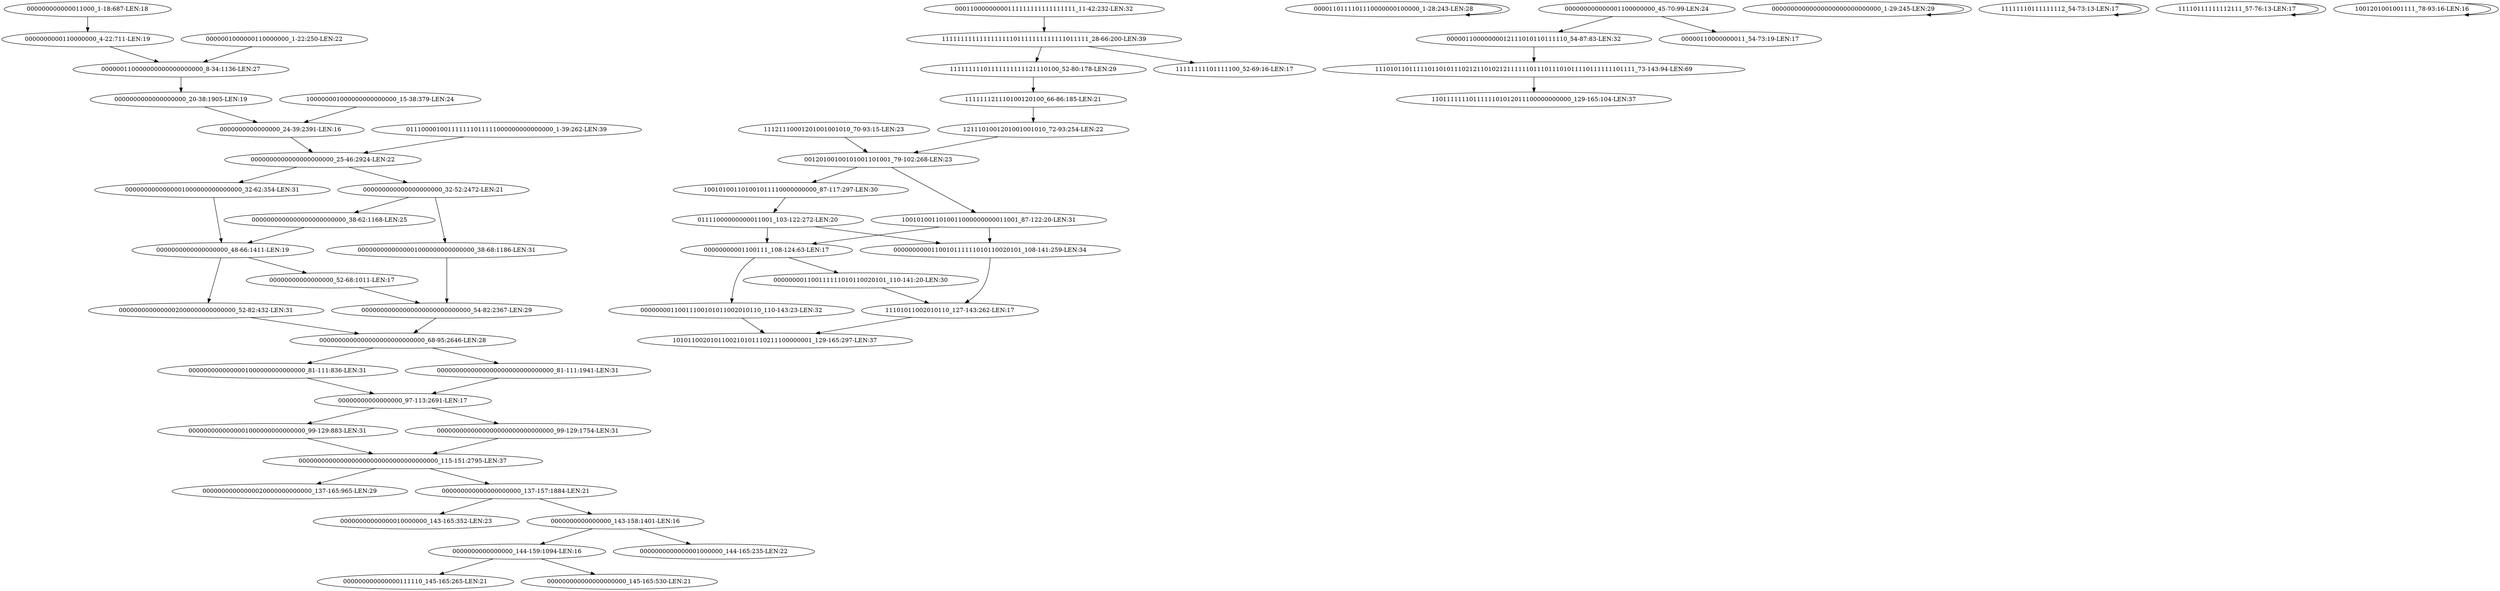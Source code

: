 digraph G {
    "00000000000000000000000000000_54-82:2367-LEN:29" -> "0000000000000000000000000000_68-95:2646-LEN:28";
    "11121110001201001001010_70-93:15-LEN:23" -> "00120100100101001101001_79-102:268-LEN:23";
    "0000000000000001000000000000000_99-129:883-LEN:31" -> "0000000000000000000000000000000000000_115-151:2795-LEN:37";
    "00011000000000111111111111111111_11-42:232-LEN:32" -> "111111111111111111101111111111111011111_28-66:200-LEN:39";
    "000000110000000000000000000_8-34:1136-LEN:27" -> "0000000000000000000_20-38:1905-LEN:19";
    "0000000000000000000_48-66:1411-LEN:19" -> "00000000000000000_52-68:1011-LEN:17";
    "0000000000000000000_48-66:1411-LEN:19" -> "0000000000000002000000000000000_52-82:432-LEN:31";
    "00000000000000000_52-68:1011-LEN:17" -> "00000000000000000000000000000_54-82:2367-LEN:29";
    "0000000000000000_144-159:1094-LEN:16" -> "000000000000000111110_145-165:265-LEN:21";
    "0000000000000000_144-159:1094-LEN:16" -> "000000000000000000000_145-165:530-LEN:21";
    "0000000000000001000000000000000_81-111:836-LEN:31" -> "00000000000000000_97-113:2691-LEN:17";
    "0000000000000000000000000000000_81-111:1941-LEN:31" -> "00000000000000000_97-113:2691-LEN:17";
    "00000000001100111_108-124:63-LEN:17" -> "00000000110011100101011002010110_110-143:23-LEN:32";
    "00000000001100111_108-124:63-LEN:17" -> "000000001100111111010110020101_110-141:20-LEN:30";
    "0000110111101110000000100000_1-28:243-LEN:28" -> "0000110111101110000000100000_1-28:243-LEN:28";
    "000000000000011000_1-18:687-LEN:18" -> "0000000000110000000_4-22:711-LEN:19";
    "0000000000000000000000000000000_99-129:1754-LEN:31" -> "0000000000000000000000000000000000000_115-151:2795-LEN:37";
    "111111111111111111101111111111111011111_28-66:200-LEN:39" -> "11111111101111100_52-69:16-LEN:17";
    "111111111111111111101111111111111011111_28-66:200-LEN:39" -> "11111111101111111111121110100_52-80:178-LEN:29";
    "0000000000000000000000000000000000000_115-151:2795-LEN:37" -> "00000000000000020000000000000_137-165:965-LEN:29";
    "0000000000000000000000000000000000000_115-151:2795-LEN:37" -> "000000000000000000000_137-157:1884-LEN:21";
    "100000001000000000000000_15-38:379-LEN:24" -> "0000000000000000_24-39:2391-LEN:16";
    "0000000000110010111111010110020101_108-141:259-LEN:34" -> "11101011002010110_127-143:262-LEN:17";
    "0000000000000001000000000000000_32-62:354-LEN:31" -> "0000000000000000000_48-66:1411-LEN:19";
    "00000110000000012111010110111110_54-87:83-LEN:32" -> "111010110111110110101110212110102121111110111011101011110111111101111_73-143:94-LEN:69";
    "0000000000000001000000000000000_38-68:1186-LEN:31" -> "00000000000000000000000000000_54-82:2367-LEN:29";
    "0000000000000000000000000000_68-95:2646-LEN:28" -> "0000000000000001000000000000000_81-111:836-LEN:31";
    "0000000000000000000000000000_68-95:2646-LEN:28" -> "0000000000000000000000000000000_81-111:1941-LEN:31";
    "01111000000000011001_103-122:272-LEN:20" -> "00000000001100111_108-124:63-LEN:17";
    "01111000000000011001_103-122:272-LEN:20" -> "0000000000110010111111010110020101_108-141:259-LEN:34";
    "00000000000000000000000000000_1-29:245-LEN:29" -> "00000000000000000000000000000_1-29:245-LEN:29";
    "0000000000000002000000000000000_52-82:432-LEN:31" -> "0000000000000000000000000000_68-95:2646-LEN:28";
    "11111110111111112_54-73:13-LEN:17" -> "11111110111111112_54-73:13-LEN:17";
    "11110111111112111_57-76:13-LEN:17" -> "11110111111112111_57-76:13-LEN:17";
    "0000000000000000_24-39:2391-LEN:16" -> "0000000000000000000000_25-46:2924-LEN:22";
    "00000000000000000_97-113:2691-LEN:17" -> "0000000000000001000000000000000_99-129:883-LEN:31";
    "00000000000000000_97-113:2691-LEN:17" -> "0000000000000000000000000000000_99-129:1754-LEN:31";
    "0000001000000110000000_1-22:250-LEN:22" -> "000000110000000000000000000_8-34:1136-LEN:27";
    "1001201001001111_78-93:16-LEN:16" -> "1001201001001111_78-93:16-LEN:16";
    "1001010011010011000000000011001_87-122:20-LEN:31" -> "00000000001100111_108-124:63-LEN:17";
    "1001010011010011000000000011001_87-122:20-LEN:31" -> "0000000000110010111111010110020101_108-141:259-LEN:34";
    "0000000000000000000_20-38:1905-LEN:19" -> "0000000000000000_24-39:2391-LEN:16";
    "111010110111110110101110212110102121111110111011101011110111111101111_73-143:94-LEN:69" -> "1101111111011111101012011100000000000_129-165:104-LEN:37";
    "0000000000000000000000_25-46:2924-LEN:22" -> "0000000000000001000000000000000_32-62:354-LEN:31";
    "0000000000000000000000_25-46:2924-LEN:22" -> "000000000000000000000_32-52:2472-LEN:21";
    "0000000000110000000_4-22:711-LEN:19" -> "000000110000000000000000000_8-34:1136-LEN:27";
    "000000000000000000000_137-157:1884-LEN:21" -> "00000000000000010000000_143-165:352-LEN:23";
    "000000000000000000000_137-157:1884-LEN:21" -> "0000000000000000_143-158:1401-LEN:16";
    "00000000110011100101011002010110_110-143:23-LEN:32" -> "1010110020101100210101110211100000001_129-165:297-LEN:37";
    "111111121110100120100_66-86:185-LEN:21" -> "1211101001201001001010_72-93:254-LEN:22";
    "11111111101111111111121110100_52-80:178-LEN:29" -> "111111121110100120100_66-86:185-LEN:21";
    "000000000000001100000000_45-70:99-LEN:24" -> "00000110000000011_54-73:19-LEN:17";
    "000000000000001100000000_45-70:99-LEN:24" -> "00000110000000012111010110111110_54-87:83-LEN:32";
    "011100001001111111011111000000000000000_1-39:262-LEN:39" -> "0000000000000000000000_25-46:2924-LEN:22";
    "000000000000000000000_32-52:2472-LEN:21" -> "0000000000000001000000000000000_38-68:1186-LEN:31";
    "000000000000000000000_32-52:2472-LEN:21" -> "0000000000000000000000000_38-62:1168-LEN:25";
    "100101001101001011110000000000_87-117:297-LEN:30" -> "01111000000000011001_103-122:272-LEN:20";
    "1211101001201001001010_72-93:254-LEN:22" -> "00120100100101001101001_79-102:268-LEN:23";
    "0000000000000000000000000_38-62:1168-LEN:25" -> "0000000000000000000_48-66:1411-LEN:19";
    "00120100100101001101001_79-102:268-LEN:23" -> "1001010011010011000000000011001_87-122:20-LEN:31";
    "00120100100101001101001_79-102:268-LEN:23" -> "100101001101001011110000000000_87-117:297-LEN:30";
    "0000000000000000_143-158:1401-LEN:16" -> "0000000000000001000000_144-165:235-LEN:22";
    "0000000000000000_143-158:1401-LEN:16" -> "0000000000000000_144-159:1094-LEN:16";
    "000000001100111111010110020101_110-141:20-LEN:30" -> "11101011002010110_127-143:262-LEN:17";
    "11101011002010110_127-143:262-LEN:17" -> "1010110020101100210101110211100000001_129-165:297-LEN:37";
}
